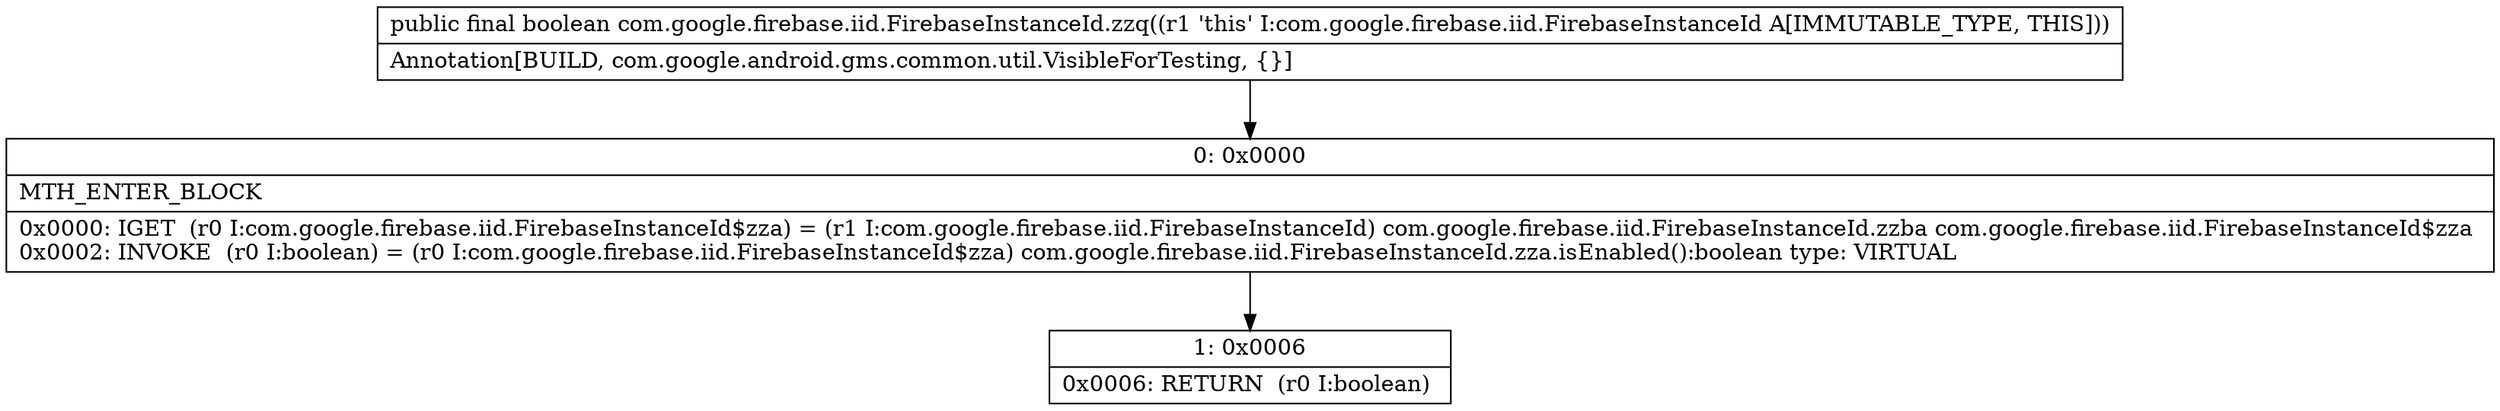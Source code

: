 digraph "CFG forcom.google.firebase.iid.FirebaseInstanceId.zzq()Z" {
Node_0 [shape=record,label="{0\:\ 0x0000|MTH_ENTER_BLOCK\l|0x0000: IGET  (r0 I:com.google.firebase.iid.FirebaseInstanceId$zza) = (r1 I:com.google.firebase.iid.FirebaseInstanceId) com.google.firebase.iid.FirebaseInstanceId.zzba com.google.firebase.iid.FirebaseInstanceId$zza \l0x0002: INVOKE  (r0 I:boolean) = (r0 I:com.google.firebase.iid.FirebaseInstanceId$zza) com.google.firebase.iid.FirebaseInstanceId.zza.isEnabled():boolean type: VIRTUAL \l}"];
Node_1 [shape=record,label="{1\:\ 0x0006|0x0006: RETURN  (r0 I:boolean) \l}"];
MethodNode[shape=record,label="{public final boolean com.google.firebase.iid.FirebaseInstanceId.zzq((r1 'this' I:com.google.firebase.iid.FirebaseInstanceId A[IMMUTABLE_TYPE, THIS]))  | Annotation[BUILD, com.google.android.gms.common.util.VisibleForTesting, \{\}]\l}"];
MethodNode -> Node_0;
Node_0 -> Node_1;
}

